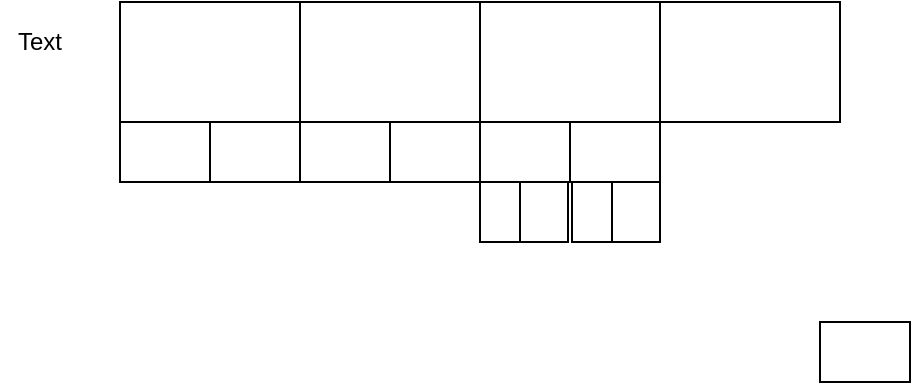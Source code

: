 <mxfile version="14.7.6" type="github">
  <diagram id="Fzvb7RSM5rTjxrubtepL" name="Page-1">
    <mxGraphModel dx="981" dy="525" grid="1" gridSize="10" guides="1" tooltips="1" connect="1" arrows="1" fold="1" page="1" pageScale="1" pageWidth="827" pageHeight="1169" math="0" shadow="0">
      <root>
        <mxCell id="0" />
        <mxCell id="1" parent="0" />
        <mxCell id="NuMqMbZF1dJRSCSBSGXp-2" value="" style="rounded=0;whiteSpace=wrap;html=1;" vertex="1" parent="1">
          <mxGeometry x="80" y="130" width="90" height="60" as="geometry" />
        </mxCell>
        <mxCell id="NuMqMbZF1dJRSCSBSGXp-3" value="" style="rounded=0;whiteSpace=wrap;html=1;" vertex="1" parent="1">
          <mxGeometry x="170" y="130" width="90" height="60" as="geometry" />
        </mxCell>
        <mxCell id="NuMqMbZF1dJRSCSBSGXp-4" value="" style="rounded=0;whiteSpace=wrap;html=1;" vertex="1" parent="1">
          <mxGeometry x="260" y="130" width="90" height="60" as="geometry" />
        </mxCell>
        <mxCell id="NuMqMbZF1dJRSCSBSGXp-5" value="" style="rounded=0;whiteSpace=wrap;html=1;" vertex="1" parent="1">
          <mxGeometry x="350" y="130" width="90" height="60" as="geometry" />
        </mxCell>
        <mxCell id="NuMqMbZF1dJRSCSBSGXp-6" value="" style="rounded=0;whiteSpace=wrap;html=1;" vertex="1" parent="1">
          <mxGeometry x="80" y="190" width="45" height="30" as="geometry" />
        </mxCell>
        <mxCell id="NuMqMbZF1dJRSCSBSGXp-7" value="" style="rounded=0;whiteSpace=wrap;html=1;" vertex="1" parent="1">
          <mxGeometry x="125" y="190" width="45" height="30" as="geometry" />
        </mxCell>
        <mxCell id="NuMqMbZF1dJRSCSBSGXp-8" value="" style="rounded=0;whiteSpace=wrap;html=1;" vertex="1" parent="1">
          <mxGeometry x="170" y="190" width="45" height="30" as="geometry" />
        </mxCell>
        <mxCell id="NuMqMbZF1dJRSCSBSGXp-9" value="" style="rounded=0;whiteSpace=wrap;html=1;" vertex="1" parent="1">
          <mxGeometry x="215" y="190" width="45" height="30" as="geometry" />
        </mxCell>
        <mxCell id="NuMqMbZF1dJRSCSBSGXp-10" value="" style="rounded=0;whiteSpace=wrap;html=1;" vertex="1" parent="1">
          <mxGeometry x="260" y="190" width="45" height="30" as="geometry" />
        </mxCell>
        <mxCell id="NuMqMbZF1dJRSCSBSGXp-11" value="" style="rounded=0;whiteSpace=wrap;html=1;" vertex="1" parent="1">
          <mxGeometry x="305" y="190" width="45" height="30" as="geometry" />
        </mxCell>
        <mxCell id="NuMqMbZF1dJRSCSBSGXp-12" value="" style="rounded=0;whiteSpace=wrap;html=1;" vertex="1" parent="1">
          <mxGeometry x="260" y="220" width="20" height="30" as="geometry" />
        </mxCell>
        <mxCell id="NuMqMbZF1dJRSCSBSGXp-13" value="" style="rounded=0;whiteSpace=wrap;html=1;" vertex="1" parent="1">
          <mxGeometry x="430" y="290" width="45" height="30" as="geometry" />
        </mxCell>
        <mxCell id="NuMqMbZF1dJRSCSBSGXp-14" value="" style="rounded=0;whiteSpace=wrap;html=1;" vertex="1" parent="1">
          <mxGeometry x="280" y="220" width="24" height="30" as="geometry" />
        </mxCell>
        <mxCell id="NuMqMbZF1dJRSCSBSGXp-16" value="" style="rounded=0;whiteSpace=wrap;html=1;" vertex="1" parent="1">
          <mxGeometry x="306" y="220" width="20" height="30" as="geometry" />
        </mxCell>
        <mxCell id="NuMqMbZF1dJRSCSBSGXp-17" value="" style="rounded=0;whiteSpace=wrap;html=1;" vertex="1" parent="1">
          <mxGeometry x="326" y="220" width="24" height="30" as="geometry" />
        </mxCell>
        <mxCell id="NuMqMbZF1dJRSCSBSGXp-18" value="Text" style="text;html=1;strokeColor=none;fillColor=none;align=center;verticalAlign=middle;whiteSpace=wrap;rounded=0;" vertex="1" parent="1">
          <mxGeometry x="20" y="140" width="40" height="20" as="geometry" />
        </mxCell>
      </root>
    </mxGraphModel>
  </diagram>
</mxfile>
